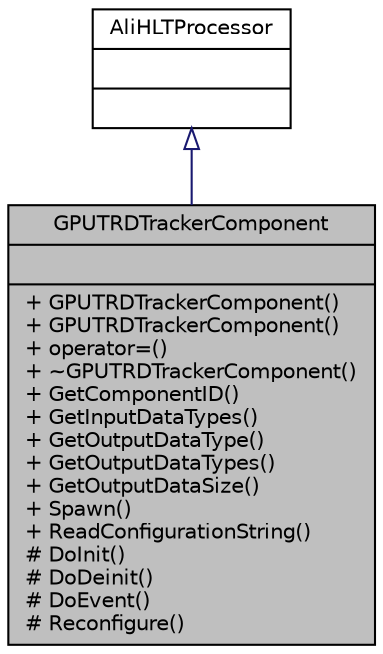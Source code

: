 digraph "GPUTRDTrackerComponent"
{
 // INTERACTIVE_SVG=YES
  bgcolor="transparent";
  edge [fontname="Helvetica",fontsize="10",labelfontname="Helvetica",labelfontsize="10"];
  node [fontname="Helvetica",fontsize="10",shape=record];
  Node1 [label="{GPUTRDTrackerComponent\n||+ GPUTRDTrackerComponent()\l+ GPUTRDTrackerComponent()\l+ operator=()\l+ ~GPUTRDTrackerComponent()\l+ GetComponentID()\l+ GetInputDataTypes()\l+ GetOutputDataType()\l+ GetOutputDataTypes()\l+ GetOutputDataSize()\l+ Spawn()\l+ ReadConfigurationString()\l# DoInit()\l# DoDeinit()\l# DoEvent()\l# Reconfigure()\l}",height=0.2,width=0.4,color="black", fillcolor="grey75", style="filled", fontcolor="black"];
  Node2 -> Node1 [dir="back",color="midnightblue",fontsize="10",style="solid",arrowtail="onormal",fontname="Helvetica"];
  Node2 [label="{AliHLTProcessor\n||}",height=0.2,width=0.4,color="black",URL="$d9/d9e/classAliHLTProcessor.html"];
}
